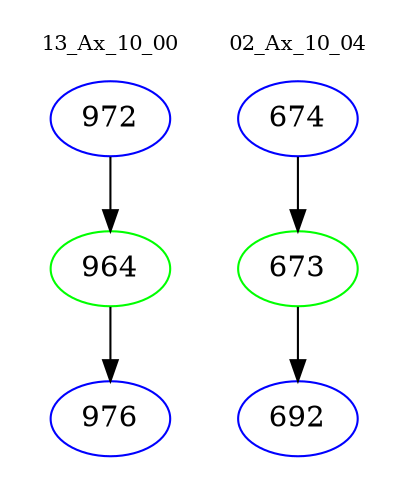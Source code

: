 digraph{
subgraph cluster_0 {
color = white
label = "13_Ax_10_00";
fontsize=10;
T0_972 [label="972", color="blue"]
T0_972 -> T0_964 [color="black"]
T0_964 [label="964", color="green"]
T0_964 -> T0_976 [color="black"]
T0_976 [label="976", color="blue"]
}
subgraph cluster_1 {
color = white
label = "02_Ax_10_04";
fontsize=10;
T1_674 [label="674", color="blue"]
T1_674 -> T1_673 [color="black"]
T1_673 [label="673", color="green"]
T1_673 -> T1_692 [color="black"]
T1_692 [label="692", color="blue"]
}
}
